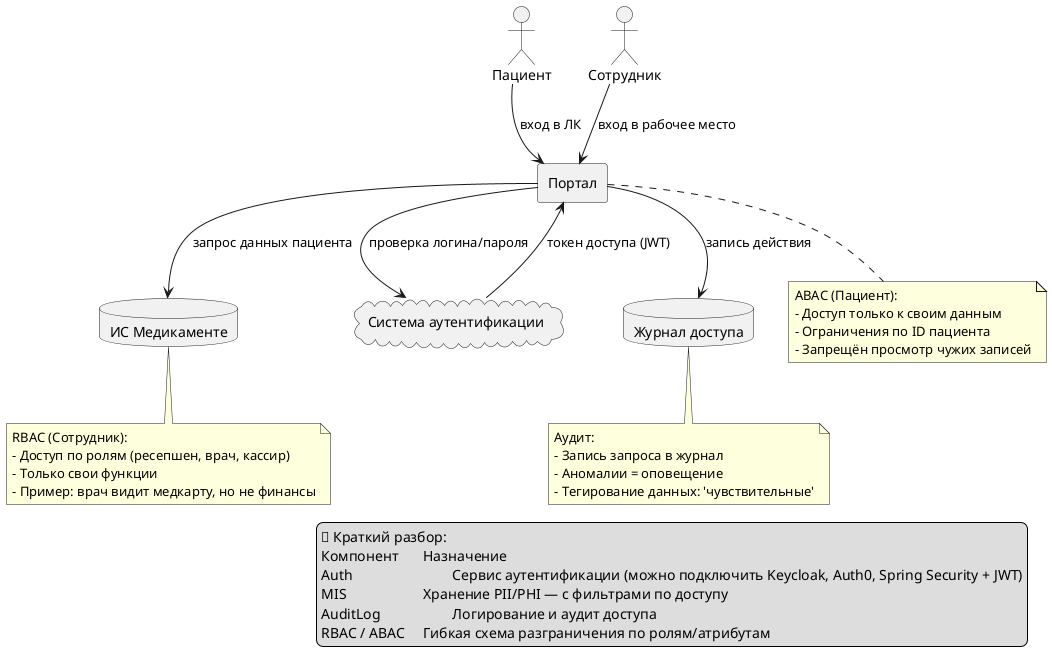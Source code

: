 @startuml

actor "Пациент" as Patient
actor "Сотрудник" as Staff
rectangle "Портал" as Portal
database "ИС Медикаменте" as MIS
cloud "Система аутентификации" as Auth
database "Журнал доступа" as AuditLog

Patient --> Portal : вход в ЛК
Staff --> Portal : вход в рабочее место

Portal --> Auth : проверка логина/пароля
Auth --> Portal : токен доступа (JWT)

Portal --> MIS : запрос данных пациента
Portal --> AuditLog : запись действия

note "RBAC (Сотрудник):\n- Доступ по ролям (ресепшен, врач, кассир)\n- Только свои функции\n- Пример: врач видит медкарту, но не финансы" as N1

note "ABAC (Пациент):\n- Доступ только к своим данным\n- Ограничения по ID пациента\n- Запрещён просмотр чужих записей" as N2

note "Аудит:\n- Запись запроса в журнал\n- Аномалии = оповещение\n- Тегирование данных: 'чувствительные'" as N3

MIS .. N1
Portal .. N2
AuditLog .. N3

legend right
📌 Краткий разбор:
Компонент	    Назначение
Auth	                    Сервис аутентификации (можно подключить Keycloak, Auth0, Spring Security + JWT)
MIS	                    Хранение PII/PHI — с фильтрами по доступу
AuditLog	            Логирование и аудит доступа
RBAC / ABAC	    Гибкая схема разграничения по ролям/атрибутам
endlegend

@enduml
